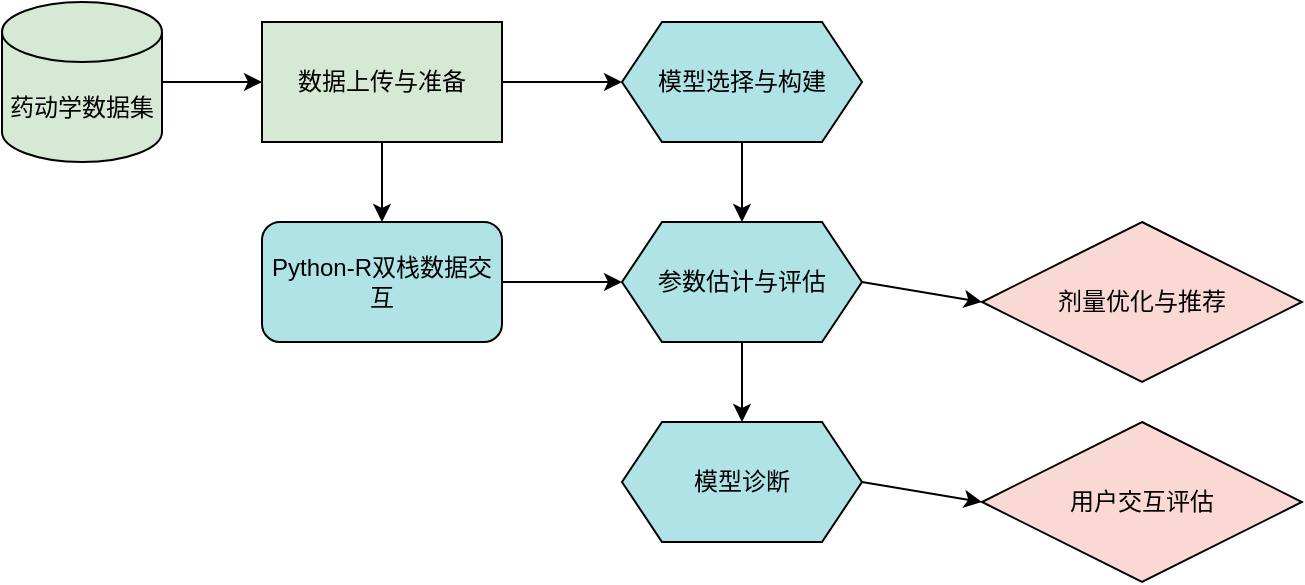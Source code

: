 <mxGraphModel dx="1422" dy="752" grid="1" gridSize="10" guides="1" tooltips="1" connect="1" arrows="1" fold="1" page="1" pageScale="1" pageWidth="827" pageHeight="1169" math="0" shadow="0">
  <root>
    <mxCell id="0" />
    <mxCell id="1" parent="0" />
    <mxCell id="2" value="数据上传与准备" style="rounded=0;whiteSpace=wrap;html=1;fillColor=#D6E9D5;" parent="1" vertex="1">
      <mxGeometry x="160" y="120" width="120" height="60" as="geometry" />
    </mxCell>
    <mxCell id="3" value="模型选择与构建" style="shape=hexagon;perimeter=hexagonPerimeter2;whiteSpace=wrap;html=1;fixedSize=1;fillColor=#AFE3E6;" parent="1" vertex="1">
      <mxGeometry x="340" y="120" width="120" height="60" as="geometry" />
    </mxCell>
    <mxCell id="4" value="参数估计与评估" style="shape=hexagon;perimeter=hexagonPerimeter2;whiteSpace=wrap;html=1;fixedSize=1;fillColor=#AFE3E6;" parent="1" vertex="1">
      <mxGeometry x="340" y="220" width="120" height="60" as="geometry" />
    </mxCell>
    <mxCell id="5" value="模型诊断" style="shape=hexagon;perimeter=hexagonPerimeter2;whiteSpace=wrap;html=1;fixedSize=1;fillColor=#AFE3E6;" parent="1" vertex="1">
      <mxGeometry x="340" y="320" width="120" height="60" as="geometry" />
    </mxCell>
    <mxCell id="6" value="剂量优化与推荐" style="rhombus;whiteSpace=wrap;html=1;fillColor=#FAD8D4;" parent="1" vertex="1">
      <mxGeometry x="520" y="220" width="160" height="80" as="geometry" />
    </mxCell>
    <mxCell id="7" value="药动学数据集" style="shape=cylinder3;whiteSpace=wrap;html=1;boundedLbl=1;backgroundOutline=1;size=15;fillColor=#D6E9D5;" parent="1" vertex="1">
      <mxGeometry x="30" y="110" width="80" height="80" as="geometry" />
    </mxCell>
    <mxCell id="8" value="" style="endArrow=classic;html=1;rounded=0;exitX=1;exitY=0.5;exitDx=0;exitDy=0;exitPerimeter=0;entryX=0;entryY=0.5;entryDx=0;entryDy=0;orthogonal=1;" parent="1" source="7" target="2" edge="1">
      <mxGeometry width="50" height="50" relative="1" as="geometry">
        <mxPoint x="390" y="410" as="sourcePoint" />
        <mxPoint x="440" y="360" as="targetPoint" />
      </mxGeometry>
    </mxCell>
    <mxCell id="9" value="" style="endArrow=classic;html=1;rounded=0;exitX=1;exitY=0.5;exitDx=0;exitDy=0;entryX=0;entryY=0.5;entryDx=0;entryDy=0;orthogonal=1;" parent="1" source="2" target="3" edge="1">
      <mxGeometry width="50" height="50" relative="1" as="geometry">
        <mxPoint x="390" y="410" as="sourcePoint" />
        <mxPoint x="440" y="360" as="targetPoint" />
      </mxGeometry>
    </mxCell>
    <mxCell id="10" value="" style="endArrow=classic;html=1;rounded=0;exitX=0.5;exitY=1;exitDx=0;exitDy=0;entryX=0.5;entryY=0;entryDx=0;entryDy=0;orthogonal=1;" parent="1" source="3" target="4" edge="1">
      <mxGeometry width="50" height="50" relative="1" as="geometry">
        <mxPoint x="390" y="410" as="sourcePoint" />
        <mxPoint x="440" y="360" as="targetPoint" />
      </mxGeometry>
    </mxCell>
    <mxCell id="11" value="" style="endArrow=classic;html=1;rounded=0;exitX=0.5;exitY=1;exitDx=0;exitDy=0;entryX=0.5;entryY=0;entryDx=0;entryDy=0;orthogonal=1;" parent="1" source="4" target="5" edge="1">
      <mxGeometry width="50" height="50" relative="1" as="geometry">
        <mxPoint x="390" y="410" as="sourcePoint" />
        <mxPoint x="440" y="360" as="targetPoint" />
      </mxGeometry>
    </mxCell>
    <mxCell id="12" value="" style="endArrow=classic;html=1;rounded=0;exitX=1;exitY=0.5;exitDx=0;exitDy=0;entryX=0;entryY=0.5;entryDx=0;entryDy=0;orthogonal=1;" parent="1" source="4" target="6" edge="1">
      <mxGeometry width="50" height="50" relative="1" as="geometry">
        <mxPoint x="390" y="410" as="sourcePoint" />
        <mxPoint x="440" y="360" as="targetPoint" />
      </mxGeometry>
    </mxCell>
    <mxCell id="13" value="Python-R双栈数据交互" style="rounded=1;whiteSpace=wrap;html=1;fillColor=#AFE3E6;" parent="1" vertex="1">
      <mxGeometry x="160" y="220" width="120" height="60" as="geometry" />
    </mxCell>
    <mxCell id="14" value="" style="endArrow=classic;html=1;rounded=0;exitX=0.5;exitY=1;exitDx=0;exitDy=0;entryX=0.5;entryY=0;entryDx=0;entryDy=0;orthogonal=1;" parent="1" source="2" target="13" edge="1">
      <mxGeometry width="50" height="50" relative="1" as="geometry">
        <mxPoint x="390" y="410" as="sourcePoint" />
        <mxPoint x="440" y="360" as="targetPoint" />
      </mxGeometry>
    </mxCell>
    <mxCell id="15" value="" style="endArrow=classic;html=1;rounded=0;exitX=1;exitY=0.5;exitDx=0;exitDy=0;entryX=0;entryY=0.5;entryDx=0;entryDy=0;orthogonal=1;" parent="1" source="13" target="4" edge="1">
      <mxGeometry width="50" height="50" relative="1" as="geometry">
        <mxPoint x="390" y="410" as="sourcePoint" />
        <mxPoint x="440" y="360" as="targetPoint" />
      </mxGeometry>
    </mxCell>
    <mxCell id="16" value="用户交互评估" style="rhombus;whiteSpace=wrap;html=1;fillColor=#FAD8D4;" parent="1" vertex="1">
      <mxGeometry x="520" y="320" width="160" height="80" as="geometry" />
    </mxCell>
    <mxCell id="17" value="" style="endArrow=classic;html=1;rounded=0;exitX=1;exitY=0.5;exitDx=0;exitDy=0;entryX=0;entryY=0.5;entryDx=0;entryDy=0;orthogonal=1;" parent="1" source="5" target="16" edge="1">
      <mxGeometry width="50" height="50" relative="1" as="geometry">
        <mxPoint x="390" y="410" as="sourcePoint" />
        <mxPoint x="440" y="360" as="targetPoint" />
      </mxGeometry>
    </mxCell>
  </root>
</mxGraphModel>
